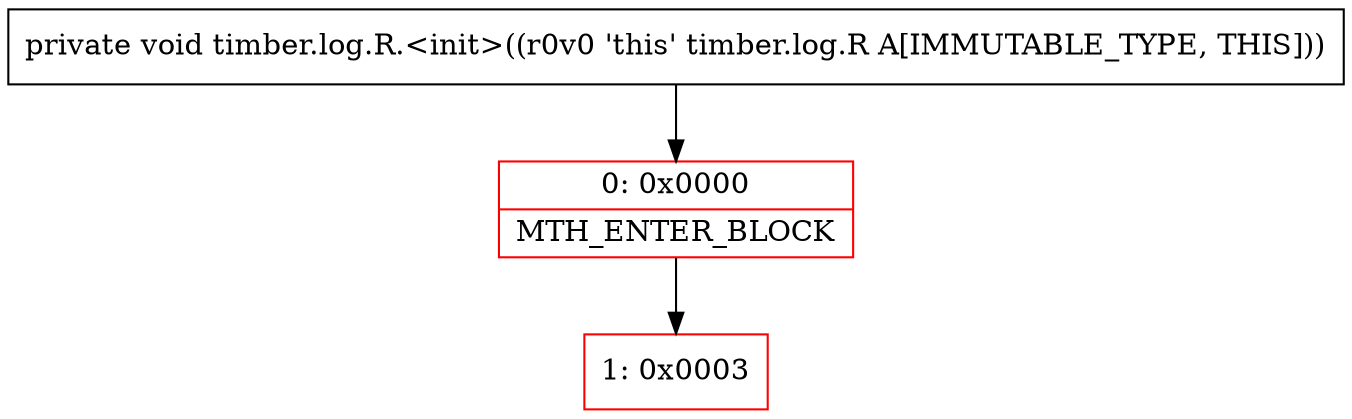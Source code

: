digraph "CFG fortimber.log.R.\<init\>()V" {
subgraph cluster_Region_1210693618 {
label = "R(0)";
node [shape=record,color=blue];
}
Node_0 [shape=record,color=red,label="{0\:\ 0x0000|MTH_ENTER_BLOCK\l}"];
Node_1 [shape=record,color=red,label="{1\:\ 0x0003}"];
MethodNode[shape=record,label="{private void timber.log.R.\<init\>((r0v0 'this' timber.log.R A[IMMUTABLE_TYPE, THIS])) }"];
MethodNode -> Node_0;
Node_0 -> Node_1;
}

